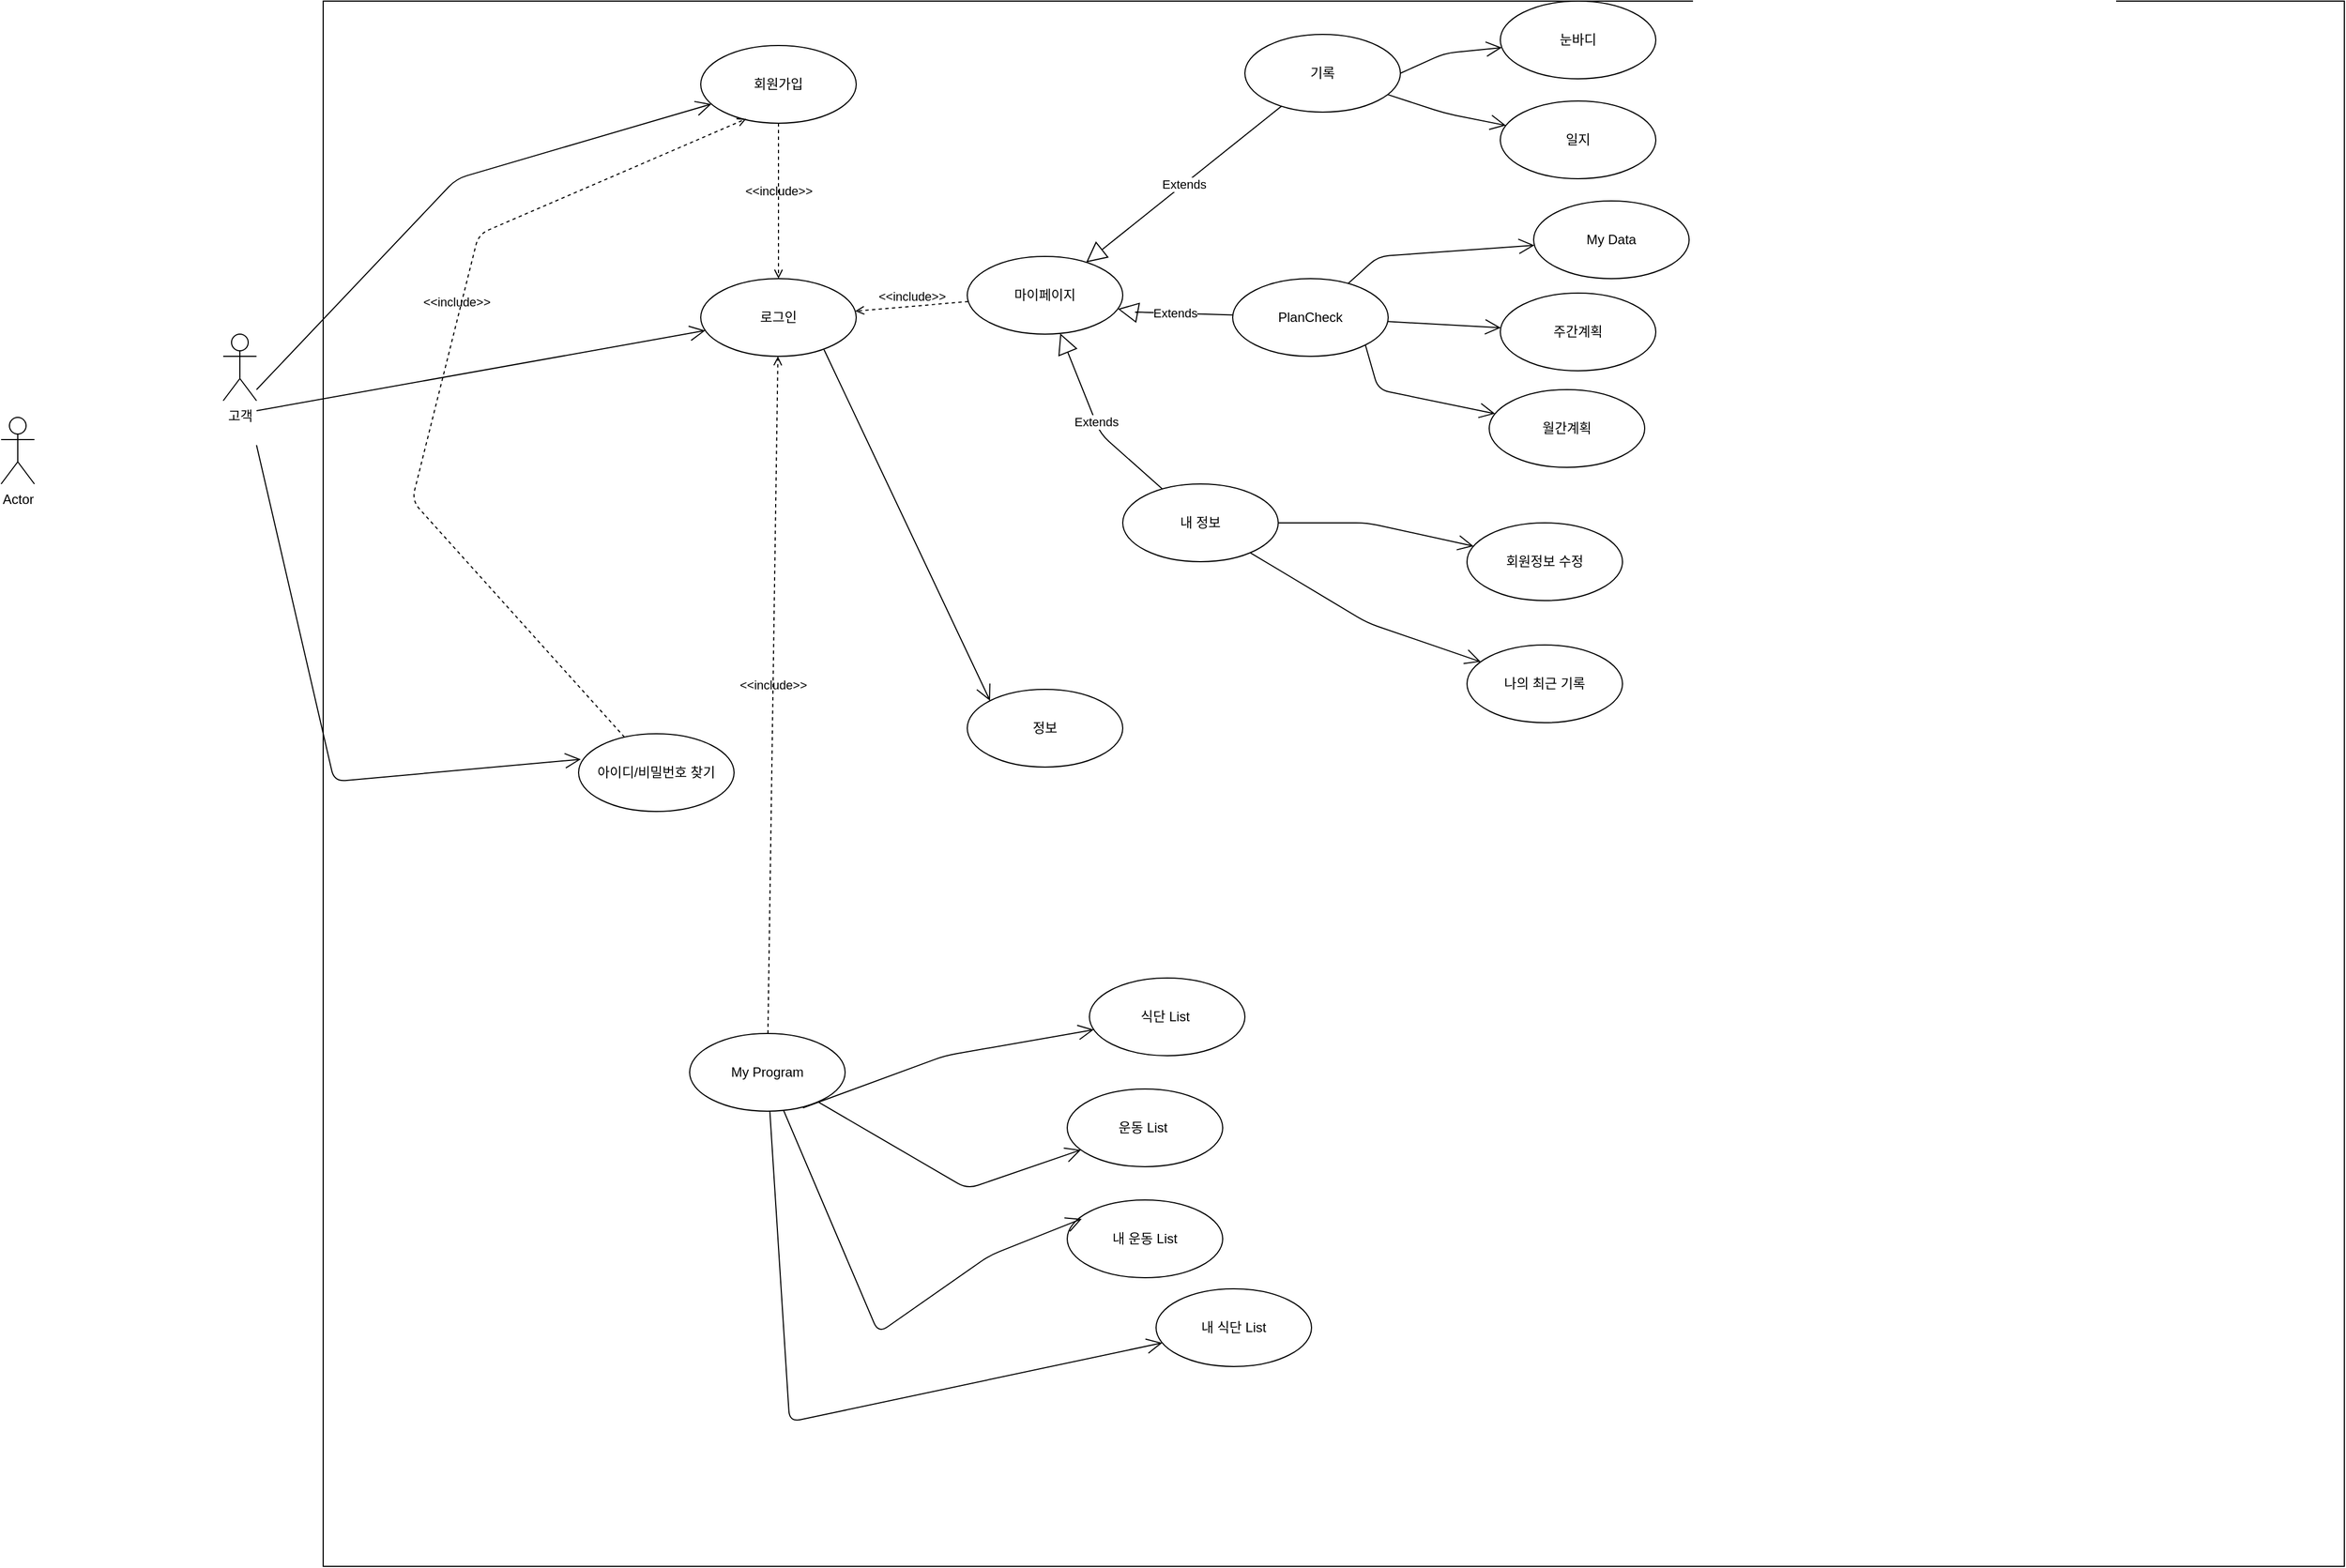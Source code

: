 <mxfile version="14.6.9" type="github">
  <diagram name="포머슬" id="e7e014a7-5840-1c2e-5031-d8a46d1fe8dd">
    <mxGraphModel dx="3231" dy="1132" grid="1" gridSize="10" guides="1" tooltips="1" connect="1" arrows="1" fold="1" page="1" pageScale="1" pageWidth="1169" pageHeight="826" background="#ffffff" math="0" shadow="0">
      <root>
        <mxCell id="0" />
        <mxCell id="1" parent="0" />
        <mxCell id="zLem9wOpqEUZzIQjSlRr-41" value="고객" style="shape=umlActor;verticalLabelPosition=bottom;verticalAlign=top;html=1;outlineConnect=0;" vertex="1" parent="1">
          <mxGeometry x="120" y="320" width="30" height="60" as="geometry" />
        </mxCell>
        <mxCell id="zLem9wOpqEUZzIQjSlRr-53" value="" style="rounded=0;whiteSpace=wrap;html=1;" vertex="1" parent="1">
          <mxGeometry x="210" y="20" width="1820" height="1410" as="geometry" />
        </mxCell>
        <mxCell id="zLem9wOpqEUZzIQjSlRr-54" value="회원가입" style="ellipse;whiteSpace=wrap;html=1;" vertex="1" parent="1">
          <mxGeometry x="550" y="60" width="140" height="70" as="geometry" />
        </mxCell>
        <mxCell id="zLem9wOpqEUZzIQjSlRr-62" value="" style="endArrow=open;endFill=1;endSize=12;html=1;" edge="1" parent="1" target="zLem9wOpqEUZzIQjSlRr-54">
          <mxGeometry width="160" relative="1" as="geometry">
            <mxPoint x="150" y="370" as="sourcePoint" />
            <mxPoint x="293.189" y="197.331" as="targetPoint" />
            <Array as="points">
              <mxPoint x="330" y="180" />
            </Array>
          </mxGeometry>
        </mxCell>
        <mxCell id="zLem9wOpqEUZzIQjSlRr-65" value="&amp;lt;&amp;lt;include&amp;gt;&amp;gt;" style="html=1;verticalAlign=bottom;labelBackgroundColor=none;endArrow=open;endFill=0;dashed=1;exitX=0.5;exitY=1;exitDx=0;exitDy=0;" edge="1" parent="1" source="zLem9wOpqEUZzIQjSlRr-54" target="zLem9wOpqEUZzIQjSlRr-66">
          <mxGeometry x="-0.005" width="160" relative="1" as="geometry">
            <mxPoint x="623.92" y="197.707" as="sourcePoint" />
            <mxPoint x="679" y="270" as="targetPoint" />
            <mxPoint as="offset" />
          </mxGeometry>
        </mxCell>
        <mxCell id="zLem9wOpqEUZzIQjSlRr-66" value="로그인" style="ellipse;whiteSpace=wrap;html=1;" vertex="1" parent="1">
          <mxGeometry x="550" y="270" width="140" height="70" as="geometry" />
        </mxCell>
        <mxCell id="zLem9wOpqEUZzIQjSlRr-67" value="아이디/비밀번호 찾기" style="ellipse;whiteSpace=wrap;html=1;" vertex="1" parent="1">
          <mxGeometry x="440" y="680" width="140" height="70" as="geometry" />
        </mxCell>
        <mxCell id="zLem9wOpqEUZzIQjSlRr-69" value="마이페이지" style="ellipse;whiteSpace=wrap;html=1;" vertex="1" parent="1">
          <mxGeometry x="790" y="250" width="140" height="70" as="geometry" />
        </mxCell>
        <mxCell id="zLem9wOpqEUZzIQjSlRr-70" value="내 정보" style="ellipse;whiteSpace=wrap;html=1;" vertex="1" parent="1">
          <mxGeometry x="930" y="455" width="140" height="70" as="geometry" />
        </mxCell>
        <mxCell id="zLem9wOpqEUZzIQjSlRr-71" value="기록" style="ellipse;whiteSpace=wrap;html=1;" vertex="1" parent="1">
          <mxGeometry x="1040" y="50" width="140" height="70" as="geometry" />
        </mxCell>
        <mxCell id="zLem9wOpqEUZzIQjSlRr-72" value="PlanCheck" style="ellipse;whiteSpace=wrap;html=1;" vertex="1" parent="1">
          <mxGeometry x="1029" y="270" width="140" height="70" as="geometry" />
        </mxCell>
        <mxCell id="zLem9wOpqEUZzIQjSlRr-75" value="&amp;lt;&amp;lt;include&amp;gt;&amp;gt;" style="html=1;verticalAlign=bottom;labelBackgroundColor=none;endArrow=open;endFill=0;dashed=1;" edge="1" parent="1" source="zLem9wOpqEUZzIQjSlRr-69" target="zLem9wOpqEUZzIQjSlRr-66">
          <mxGeometry width="160" relative="1" as="geometry">
            <mxPoint x="560" y="360" as="sourcePoint" />
            <mxPoint x="720" y="360" as="targetPoint" />
          </mxGeometry>
        </mxCell>
        <mxCell id="zLem9wOpqEUZzIQjSlRr-76" value="Extends" style="endArrow=block;endSize=16;endFill=0;html=1;" edge="1" parent="1" source="zLem9wOpqEUZzIQjSlRr-71" target="zLem9wOpqEUZzIQjSlRr-69">
          <mxGeometry width="160" relative="1" as="geometry">
            <mxPoint x="570" y="450" as="sourcePoint" />
            <mxPoint x="730" y="450" as="targetPoint" />
          </mxGeometry>
        </mxCell>
        <mxCell id="zLem9wOpqEUZzIQjSlRr-77" value="Extends" style="endArrow=block;endSize=16;endFill=0;html=1;" edge="1" parent="1" source="zLem9wOpqEUZzIQjSlRr-72" target="zLem9wOpqEUZzIQjSlRr-69">
          <mxGeometry width="160" relative="1" as="geometry">
            <mxPoint x="700" y="435" as="sourcePoint" />
            <mxPoint x="820" y="435" as="targetPoint" />
            <Array as="points">
              <mxPoint x="940" y="300" />
            </Array>
          </mxGeometry>
        </mxCell>
        <mxCell id="zLem9wOpqEUZzIQjSlRr-78" value="" style="endArrow=open;endFill=1;endSize=12;html=1;" edge="1" parent="1" target="zLem9wOpqEUZzIQjSlRr-66">
          <mxGeometry width="160" relative="1" as="geometry">
            <mxPoint x="150" y="389" as="sourcePoint" />
            <mxPoint x="300" y="389" as="targetPoint" />
          </mxGeometry>
        </mxCell>
        <mxCell id="zLem9wOpqEUZzIQjSlRr-82" value="Extends" style="endArrow=block;endSize=16;endFill=0;html=1;" edge="1" parent="1" source="zLem9wOpqEUZzIQjSlRr-70" target="zLem9wOpqEUZzIQjSlRr-69">
          <mxGeometry width="160" relative="1" as="geometry">
            <mxPoint x="610" y="580" as="sourcePoint" />
            <mxPoint x="770" y="580" as="targetPoint" />
            <Array as="points">
              <mxPoint x="910" y="410" />
            </Array>
          </mxGeometry>
        </mxCell>
        <mxCell id="zLem9wOpqEUZzIQjSlRr-83" value="주간계획" style="ellipse;whiteSpace=wrap;html=1;" vertex="1" parent="1">
          <mxGeometry x="1270" y="283" width="140" height="70" as="geometry" />
        </mxCell>
        <mxCell id="zLem9wOpqEUZzIQjSlRr-84" value="나의 최근 기록" style="ellipse;whiteSpace=wrap;html=1;" vertex="1" parent="1">
          <mxGeometry x="1240" y="600" width="140" height="70" as="geometry" />
        </mxCell>
        <mxCell id="zLem9wOpqEUZzIQjSlRr-86" value="회원정보 수정" style="ellipse;whiteSpace=wrap;html=1;" vertex="1" parent="1">
          <mxGeometry x="1240" y="490" width="140" height="70" as="geometry" />
        </mxCell>
        <mxCell id="zLem9wOpqEUZzIQjSlRr-87" value="월간계획" style="ellipse;whiteSpace=wrap;html=1;" vertex="1" parent="1">
          <mxGeometry x="1260" y="370" width="140" height="70" as="geometry" />
        </mxCell>
        <mxCell id="zLem9wOpqEUZzIQjSlRr-88" value="Actor" style="shape=umlActor;verticalLabelPosition=bottom;verticalAlign=top;html=1;outlineConnect=0;" vertex="1" parent="1">
          <mxGeometry x="-80" y="395" width="30" height="60" as="geometry" />
        </mxCell>
        <mxCell id="zLem9wOpqEUZzIQjSlRr-90" value="" style="endArrow=open;endFill=1;endSize=12;html=1;entryX=0.014;entryY=0.329;entryDx=0;entryDy=0;entryPerimeter=0;" edge="1" parent="1" target="zLem9wOpqEUZzIQjSlRr-67">
          <mxGeometry width="160" relative="1" as="geometry">
            <mxPoint x="150" y="420" as="sourcePoint" />
            <mxPoint x="570" y="690" as="targetPoint" />
            <Array as="points">
              <mxPoint x="220" y="723" />
            </Array>
          </mxGeometry>
        </mxCell>
        <mxCell id="zLem9wOpqEUZzIQjSlRr-91" value="" style="endArrow=open;endFill=1;endSize=12;html=1;" edge="1" parent="1" source="zLem9wOpqEUZzIQjSlRr-70" target="zLem9wOpqEUZzIQjSlRr-86">
          <mxGeometry width="160" relative="1" as="geometry">
            <mxPoint x="920" y="480" as="sourcePoint" />
            <mxPoint x="1080" y="480" as="targetPoint" />
            <Array as="points">
              <mxPoint x="1150" y="490" />
            </Array>
          </mxGeometry>
        </mxCell>
        <mxCell id="zLem9wOpqEUZzIQjSlRr-92" value="" style="endArrow=open;endFill=1;endSize=12;html=1;" edge="1" parent="1" source="zLem9wOpqEUZzIQjSlRr-70" target="zLem9wOpqEUZzIQjSlRr-84">
          <mxGeometry width="160" relative="1" as="geometry">
            <mxPoint x="900" y="720" as="sourcePoint" />
            <mxPoint x="1060" y="720" as="targetPoint" />
            <Array as="points">
              <mxPoint x="1150" y="580" />
            </Array>
          </mxGeometry>
        </mxCell>
        <mxCell id="zLem9wOpqEUZzIQjSlRr-93" value="" style="endArrow=open;endFill=1;endSize=12;html=1;" edge="1" parent="1" source="zLem9wOpqEUZzIQjSlRr-72" target="zLem9wOpqEUZzIQjSlRr-83">
          <mxGeometry width="160" relative="1" as="geometry">
            <mxPoint x="950" y="520" as="sourcePoint" />
            <mxPoint x="1090" y="520" as="targetPoint" />
          </mxGeometry>
        </mxCell>
        <mxCell id="zLem9wOpqEUZzIQjSlRr-94" value="" style="endArrow=open;endFill=1;endSize=12;html=1;exitX=1;exitY=1;exitDx=0;exitDy=0;" edge="1" parent="1" source="zLem9wOpqEUZzIQjSlRr-72" target="zLem9wOpqEUZzIQjSlRr-87">
          <mxGeometry width="160" relative="1" as="geometry">
            <mxPoint x="930" y="570.97" as="sourcePoint" />
            <mxPoint x="1025.869" y="549.999" as="targetPoint" />
            <Array as="points">
              <mxPoint x="1160" y="370" />
            </Array>
          </mxGeometry>
        </mxCell>
        <mxCell id="zLem9wOpqEUZzIQjSlRr-96" value="My Data" style="ellipse;whiteSpace=wrap;html=1;" vertex="1" parent="1">
          <mxGeometry x="1300" y="200" width="140" height="70" as="geometry" />
        </mxCell>
        <mxCell id="zLem9wOpqEUZzIQjSlRr-97" value="" style="endArrow=open;endFill=1;endSize=12;html=1;" edge="1" parent="1" source="zLem9wOpqEUZzIQjSlRr-72" target="zLem9wOpqEUZzIQjSlRr-96">
          <mxGeometry width="160" relative="1" as="geometry">
            <mxPoint x="1090" y="250" as="sourcePoint" />
            <mxPoint x="1250" y="260" as="targetPoint" />
            <Array as="points">
              <mxPoint x="1160" y="250" />
            </Array>
          </mxGeometry>
        </mxCell>
        <mxCell id="zLem9wOpqEUZzIQjSlRr-98" value="일지" style="ellipse;whiteSpace=wrap;html=1;" vertex="1" parent="1">
          <mxGeometry x="1270" y="110" width="140" height="70" as="geometry" />
        </mxCell>
        <mxCell id="zLem9wOpqEUZzIQjSlRr-99" value="눈바디" style="ellipse;whiteSpace=wrap;html=1;" vertex="1" parent="1">
          <mxGeometry x="1270" y="20" width="140" height="70" as="geometry" />
        </mxCell>
        <mxCell id="zLem9wOpqEUZzIQjSlRr-100" value="" style="endArrow=open;endFill=1;endSize=12;html=1;exitX=1;exitY=0.5;exitDx=0;exitDy=0;" edge="1" parent="1" source="zLem9wOpqEUZzIQjSlRr-71" target="zLem9wOpqEUZzIQjSlRr-99">
          <mxGeometry width="160" relative="1" as="geometry">
            <mxPoint x="1140" y="80" as="sourcePoint" />
            <mxPoint x="1300" y="80" as="targetPoint" />
            <Array as="points">
              <mxPoint x="1220" y="67" />
            </Array>
          </mxGeometry>
        </mxCell>
        <mxCell id="zLem9wOpqEUZzIQjSlRr-101" value="" style="endArrow=open;endFill=1;endSize=12;html=1;" edge="1" parent="1" source="zLem9wOpqEUZzIQjSlRr-71" target="zLem9wOpqEUZzIQjSlRr-98">
          <mxGeometry width="160" relative="1" as="geometry">
            <mxPoint x="1130" y="140" as="sourcePoint" />
            <mxPoint x="1280" y="140" as="targetPoint" />
            <Array as="points">
              <mxPoint x="1220" y="121" />
            </Array>
          </mxGeometry>
        </mxCell>
        <mxCell id="zLem9wOpqEUZzIQjSlRr-103" value="My Program" style="ellipse;whiteSpace=wrap;html=1;" vertex="1" parent="1">
          <mxGeometry x="540" y="950" width="140" height="70" as="geometry" />
        </mxCell>
        <mxCell id="zLem9wOpqEUZzIQjSlRr-104" value="&amp;lt;&amp;lt;include&amp;gt;&amp;gt;" style="html=1;verticalAlign=bottom;labelBackgroundColor=none;endArrow=open;endFill=0;dashed=1;" edge="1" parent="1" source="zLem9wOpqEUZzIQjSlRr-103" target="zLem9wOpqEUZzIQjSlRr-66">
          <mxGeometry width="160" relative="1" as="geometry">
            <mxPoint x="640" y="470" as="sourcePoint" />
            <mxPoint x="800" y="470" as="targetPoint" />
          </mxGeometry>
        </mxCell>
        <mxCell id="zLem9wOpqEUZzIQjSlRr-105" value="내 운동 List" style="ellipse;whiteSpace=wrap;html=1;" vertex="1" parent="1">
          <mxGeometry x="880" y="1100" width="140" height="70" as="geometry" />
        </mxCell>
        <mxCell id="zLem9wOpqEUZzIQjSlRr-106" value="내 식단 List" style="ellipse;whiteSpace=wrap;html=1;" vertex="1" parent="1">
          <mxGeometry x="960" y="1180" width="140" height="70" as="geometry" />
        </mxCell>
        <mxCell id="zLem9wOpqEUZzIQjSlRr-107" value="운동 List&amp;nbsp;" style="ellipse;whiteSpace=wrap;html=1;" vertex="1" parent="1">
          <mxGeometry x="880" y="1000" width="140" height="70" as="geometry" />
        </mxCell>
        <mxCell id="zLem9wOpqEUZzIQjSlRr-108" value="식단 List&amp;nbsp;" style="ellipse;whiteSpace=wrap;html=1;" vertex="1" parent="1">
          <mxGeometry x="900" y="900" width="140" height="70" as="geometry" />
        </mxCell>
        <mxCell id="zLem9wOpqEUZzIQjSlRr-109" value="" style="endArrow=open;endFill=1;endSize=12;html=1;" edge="1" parent="1" source="zLem9wOpqEUZzIQjSlRr-103" target="zLem9wOpqEUZzIQjSlRr-107">
          <mxGeometry width="160" relative="1" as="geometry">
            <mxPoint x="680" y="525" as="sourcePoint" />
            <mxPoint x="790" y="525.5" as="targetPoint" />
            <Array as="points">
              <mxPoint x="790" y="1090" />
            </Array>
          </mxGeometry>
        </mxCell>
        <mxCell id="zLem9wOpqEUZzIQjSlRr-110" value="" style="endArrow=open;endFill=1;endSize=12;html=1;exitX=0.729;exitY=0.957;exitDx=0;exitDy=0;exitPerimeter=0;" edge="1" parent="1" source="zLem9wOpqEUZzIQjSlRr-103" target="zLem9wOpqEUZzIQjSlRr-108">
          <mxGeometry width="160" relative="1" as="geometry">
            <mxPoint x="520" y="614.5" as="sourcePoint" />
            <mxPoint x="680" y="614.5" as="targetPoint" />
            <Array as="points">
              <mxPoint x="770" y="970" />
            </Array>
          </mxGeometry>
        </mxCell>
        <mxCell id="zLem9wOpqEUZzIQjSlRr-111" value="" style="endArrow=open;endFill=1;endSize=12;html=1;entryX=0.093;entryY=0.243;entryDx=0;entryDy=0;entryPerimeter=0;" edge="1" parent="1" source="zLem9wOpqEUZzIQjSlRr-103" target="zLem9wOpqEUZzIQjSlRr-105">
          <mxGeometry width="160" relative="1" as="geometry">
            <mxPoint x="630" y="694.5" as="sourcePoint" />
            <mxPoint x="790" y="694.5" as="targetPoint" />
            <Array as="points">
              <mxPoint x="710" y="1220" />
              <mxPoint x="810" y="1150" />
            </Array>
          </mxGeometry>
        </mxCell>
        <mxCell id="zLem9wOpqEUZzIQjSlRr-112" value="" style="endArrow=open;endFill=1;endSize=12;html=1;" edge="1" parent="1" source="zLem9wOpqEUZzIQjSlRr-103" target="zLem9wOpqEUZzIQjSlRr-106">
          <mxGeometry width="160" relative="1" as="geometry">
            <mxPoint x="650" y="784.5" as="sourcePoint" />
            <mxPoint x="810" y="784.5" as="targetPoint" />
            <Array as="points">
              <mxPoint x="630" y="1300" />
            </Array>
          </mxGeometry>
        </mxCell>
        <mxCell id="zLem9wOpqEUZzIQjSlRr-117" value="&amp;lt;&amp;lt;include&amp;gt;&amp;gt;" style="html=1;verticalAlign=bottom;labelBackgroundColor=none;endArrow=open;endFill=0;dashed=1;entryX=0.293;entryY=0.943;entryDx=0;entryDy=0;entryPerimeter=0;" edge="1" parent="1" source="zLem9wOpqEUZzIQjSlRr-67" target="zLem9wOpqEUZzIQjSlRr-54">
          <mxGeometry x="0.158" y="2" width="160" relative="1" as="geometry">
            <mxPoint x="410" y="634.5" as="sourcePoint" />
            <mxPoint x="570" y="634.5" as="targetPoint" />
            <Array as="points">
              <mxPoint x="290" y="470" />
              <mxPoint x="350" y="230" />
            </Array>
            <mxPoint as="offset" />
          </mxGeometry>
        </mxCell>
        <mxCell id="zLem9wOpqEUZzIQjSlRr-119" value="정보" style="ellipse;whiteSpace=wrap;html=1;" vertex="1" parent="1">
          <mxGeometry x="790" y="640" width="140" height="70" as="geometry" />
        </mxCell>
        <mxCell id="zLem9wOpqEUZzIQjSlRr-120" value="" style="endArrow=open;endFill=1;endSize=12;html=1;exitX=0.793;exitY=0.914;exitDx=0;exitDy=0;exitPerimeter=0;entryX=0;entryY=0;entryDx=0;entryDy=0;" edge="1" parent="1" source="zLem9wOpqEUZzIQjSlRr-66" target="zLem9wOpqEUZzIQjSlRr-119">
          <mxGeometry width="160" relative="1" as="geometry">
            <mxPoint x="700" y="500" as="sourcePoint" />
            <mxPoint x="860" y="500" as="targetPoint" />
          </mxGeometry>
        </mxCell>
      </root>
    </mxGraphModel>
  </diagram>
</mxfile>

